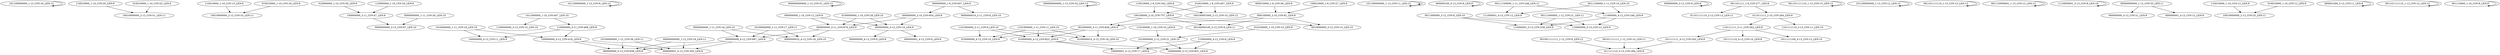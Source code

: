digraph G {
    "101100000000_1-13_COV:16_LEN:12" -> "101100000000_1-13_COV:16_LEN:12";
    "110010000_1-10_COV:20_LEN:9" -> "10010000000_2-13_COV:51_LEN:11";
    "010010000_1-10_COV:25_LEN:9" -> "10010000000_2-13_COV:51_LEN:11";
    "110010000_1-10_COV:15_LEN:9" -> "10010000000_2-13_COV:33_LEN:11";
    "010000000_1-10_COV:30_LEN:9" -> "100000000_2-11_COV:47_LEN:9";
    "101100000000_1-13_COV:9_LEN:12" -> "101100000000_1-13_COV:9_LEN:12";
    "000000000000_1-13_COV:31_LEN:12" -> "000000000000_1-13_COV:31_LEN:12";
    "1010000000_1-11_COV:19_LEN:10" -> "100000000_4-12_COV:418_LEN:9";
    "1010000000_1-11_COV:19_LEN:10" -> "100000000_4-13_COV:11_LEN:9";
    "000000000_1-10_COV:12_LEN:9" -> "000000000_3-11_COV:676_LEN:9";
    "000000000_1-10_COV:12_LEN:9" -> "000000000_3-12_COV:19_LEN:9";
    "000000000000_1-13_COV:32_LEN:12" -> "000000000000_1-13_COV:32_LEN:12";
    "110010000_1-9_COV:342_LEN:9" -> "100100001000_2-13_COV:10_LEN:12";
    "110010000_1-9_COV:342_LEN:9" -> "100100000_2-10_COV:757_LEN:9";
    "010010000_1-9_COV:407_LEN:9" -> "100100001000_2-13_COV:10_LEN:12";
    "010010000_1-9_COV:407_LEN:9" -> "100100000_2-10_COV:757_LEN:9";
    "101100000000_1-13_COV:11_LEN:12" -> "101100000000_1-13_COV:11_LEN:12";
    "110100000_1-10_COV:10_LEN:9" -> "1010000000_2-12_COV:21_LEN:10";
    "000000100_5-13_COV:9_LEN:9" -> "000000100_5-13_COV:9_LEN:9";
    "00111000000_1-12_COV:21_LEN:11" -> "110000001_5-13_COV:258_LEN:9";
    "00111000000_1-12_COV:21_LEN:11" -> "110000000_5-13_COV:12_LEN:9";
    "1101000000_1-11_COV:11_LEN:10" -> "0100000010_4-13_COV:18_LEN:10";
    "1101000000_1-11_COV:11_LEN:10" -> "010000000_4-13_COV:10_LEN:9";
    "1101000000_1-11_COV:11_LEN:10" -> "010000000_4-12_COV:823_LEN:9";
    "00111100000_1-11_COV:248_LEN:11" -> "111000001_4-13_COV:12_LEN:9";
    "00111100000_1-11_COV:248_LEN:11" -> "111000000_4-12_COV:248_LEN:9";
    "0000000000_1-11_COV:18_LEN:10" -> "000000000_4-12_COV:687_LEN:9";
    "0000000000_1-11_COV:18_LEN:10" -> "0000000010_4-13_COV:16_LEN:10";
    "000000000_3-12_COV:9_LEN:9" -> "000000000_3-12_COV:9_LEN:9";
    "000000000_2-10_COV:654_LEN:9" -> "000000000_3-11_COV:676_LEN:9";
    "000000000_2-10_COV:654_LEN:9" -> "000000000_3-12_COV:19_LEN:9";
    "110000000_3-11_COV:409_LEN:9" -> "100000000_4-12_COV:418_LEN:9";
    "110000000_3-11_COV:409_LEN:9" -> "100000000_4-13_COV:11_LEN:9";
    "101111111_4-12_COV:243_LEN:9" -> "011111110_5-13_COV:264_LEN:9";
    "001000000_3-11_COV:828_LEN:9" -> "0100000010_4-13_COV:18_LEN:10";
    "001000000_3-11_COV:828_LEN:9" -> "010000000_4-13_COV:10_LEN:9";
    "001000000_3-11_COV:828_LEN:9" -> "010000000_4-12_COV:823_LEN:9";
    "10100000000_1-12_COV:39_LEN:11" -> "000000000_5-13_COV:938_LEN:9";
    "10100000000_1-12_COV:39_LEN:11" -> "000000001_5-13_COV:205_LEN:9";
    "001101111110_1-13_COV:15_LEN:12" -> "001101111110_1-13_COV:15_LEN:12";
    "001001111111_1-12_COV:9_LEN:12" -> "011111110_5-13_COV:264_LEN:9";
    "000000000_3-11_COV:676_LEN:9" -> "000000000_4-12_COV:687_LEN:9";
    "000000000_3-11_COV:676_LEN:9" -> "0000000010_4-13_COV:16_LEN:10";
    "101100000000_1-13_COV:12_LEN:12" -> "101100000000_1-13_COV:12_LEN:12";
    "0000000000_1-11_COV:26_LEN:10" -> "0000000000_3-13_COV:67_LEN:10";
    "001101111110_1-13_COV:13_LEN:12" -> "001101111110_1-13_COV:13_LEN:12";
    "001110000001_1-13_COV:13_LEN:12" -> "001110000001_1-13_COV:13_LEN:12";
    "000100000_2-10_COV:81_LEN:9" -> "001000000_3-11_COV:828_LEN:9";
    "000100000_2-10_COV:81_LEN:9" -> "00100000100_3-13_COV:9_LEN:11";
    "000100000_2-10_COV:81_LEN:9" -> "0010000000_3-13_COV:15_LEN:10";
    "001101111_1-9_COV:277_LEN:9" -> "01101111110_2-13_COV:12_LEN:11";
    "001101111_1-9_COV:277_LEN:9" -> "011011111_2-10_COV:264_LEN:9";
    "101100000000_1-13_COV:11_LEN:12" -> "101100000000_1-13_COV:11_LEN:12";
    "000010000_1-9_COV:56_LEN:9" -> "000100000_2-10_COV:81_LEN:9";
    "1010000000_2-12_COV:21_LEN:10" -> "100000001_5-13_COV:17_LEN:9";
    "1010000000_2-12_COV:21_LEN:10" -> "100000000_5-13_COV:831_LEN:9";
    "000000000_4-12_COV:687_LEN:9" -> "000000000_5-13_COV:938_LEN:9";
    "000000000_4-12_COV:687_LEN:9" -> "000000001_5-13_COV:205_LEN:9";
    "110111111_3-11_COV:262_LEN:9" -> "101111110_4-13_COV:10_LEN:9";
    "110111111_3-11_COV:262_LEN:9" -> "101111111_4-12_COV:243_LEN:9";
    "110111111_3-11_COV:262_LEN:9" -> "1011111100_4-13_COV:15_LEN:10";
    "011011111_2-10_COV:264_LEN:9" -> "110111111_3-11_COV:262_LEN:9";
    "011011111_2-10_COV:264_LEN:9" -> "1101111110_3-13_COV:11_LEN:10";
    "1110000001_3-13_COV:9_LEN:10" -> "1110000001_3-13_COV:9_LEN:10";
    "100100000_2-10_COV:757_LEN:9" -> "001000000_3-11_COV:828_LEN:9";
    "100100000_2-10_COV:757_LEN:9" -> "00100000100_3-13_COV:9_LEN:11";
    "100100000_2-10_COV:757_LEN:9" -> "0010000000_3-13_COV:15_LEN:10";
    "010000000_4-12_COV:823_LEN:9" -> "100000001_5-13_COV:17_LEN:9";
    "010000000_4-12_COV:823_LEN:9" -> "100000000_5-13_COV:831_LEN:9";
    "1101000000_2-11_COV:9_LEN:10" -> "0100000010_4-13_COV:18_LEN:10";
    "1101000000_2-11_COV:9_LEN:10" -> "010000000_4-13_COV:10_LEN:9";
    "1101000000_2-11_COV:9_LEN:10" -> "010000000_4-12_COV:823_LEN:9";
    "00000000000_1-12_COV:19_LEN:11" -> "000000000_5-13_COV:938_LEN:9";
    "00000000000_1-12_COV:19_LEN:11" -> "000000001_5-13_COV:205_LEN:9";
    "100000000_4-12_COV:418_LEN:9" -> "000000000_5-13_COV:938_LEN:9";
    "100000000_4-12_COV:418_LEN:9" -> "000000001_5-13_COV:205_LEN:9";
    "110000000_4-12_COV:9_LEN:9" -> "100000001_5-13_COV:17_LEN:9";
    "110000000_4-12_COV:9_LEN:9" -> "100000000_5-13_COV:831_LEN:9";
    "00101111111_1-12_COV:14_LEN:11" -> "011111110_5-13_COV:264_LEN:9";
    "00000000000_1-12_COV:33_LEN:11" -> "000000000_4-13_COV:21_LEN:9";
    "00000000000_1-12_COV:33_LEN:11" -> "000000001_4-13_COV:12_LEN:9";
    "110000000_1-10_COV:20_LEN:9" -> "100000000_2-11_COV:47_LEN:9";
    "000000000_3-12_COV:19_LEN:9" -> "000000000_4-13_COV:9_LEN:9";
    "000000000_3-12_COV:19_LEN:9" -> "000000001_4-13_COV:9_LEN:9";
    "000000000_1-9_COV:657_LEN:9" -> "0000000010_2-11_COV:9_LEN:10";
    "000000000_1-9_COV:657_LEN:9" -> "000000000_2-10_COV:654_LEN:9";
    "10100000000_1-11_COV:17_LEN:11" -> "000000000_4-12_COV:687_LEN:9";
    "10100000000_1-11_COV:17_LEN:11" -> "0000000010_4-13_COV:16_LEN:10";
    "110010000_1-10_COV:12_LEN:9" -> "10010000000_2-13_COV:25_LEN:11";
    "000001000_5-13_COV:11_LEN:9" -> "000001000_5-13_COV:11_LEN:9";
    "0100000000_1-10_COV:28_LEN:10" -> "000000000_3-11_COV:676_LEN:9";
    "0100000000_1-10_COV:28_LEN:10" -> "000000000_3-12_COV:19_LEN:9";
    "0011000000_3-12_COV:9_LEN:10" -> "110000001_5-13_COV:258_LEN:9";
    "0011000000_3-12_COV:9_LEN:10" -> "110000000_5-13_COV:12_LEN:9";
    "0011100000_1-11_COV:10_LEN:10" -> "111000001_4-13_COV:12_LEN:9";
    "0011100000_1-11_COV:10_LEN:10" -> "111000000_4-12_COV:248_LEN:9";
    "100010000_1-9_COV:27_LEN:9" -> "000100000_2-10_COV:81_LEN:9";
    "111000000_4-12_COV:248_LEN:9" -> "110000001_5-13_COV:258_LEN:9";
    "111000000_4-12_COV:248_LEN:9" -> "110000000_5-13_COV:12_LEN:9";
    "1011000000_1-10_COV:407_LEN:10" -> "110000000_3-11_COV:409_LEN:9";
    "1011000000_1-10_COV:407_LEN:10" -> "1100000000_3-13_COV:15_LEN:10";
    "010100000_1-10_COV:10_LEN:9" -> "1010000000_2-12_COV:21_LEN:10";
    "010010000_1-10_COV:18_LEN:9" -> "10010000000_2-13_COV:33_LEN:11";
    "010010000_1-10_COV:12_LEN:9" -> "10010000000_2-13_COV:25_LEN:11";
    "001101111110_1-13_COV:12_LEN:12" -> "001101111110_1-13_COV:12_LEN:12";
    "100000000_2-11_COV:47_LEN:9" -> "0000000000_3-13_COV:67_LEN:10";
    "001110000_1-10_COV:9_LEN:9" -> "001110000_1-10_COV:9_LEN:9";
}
